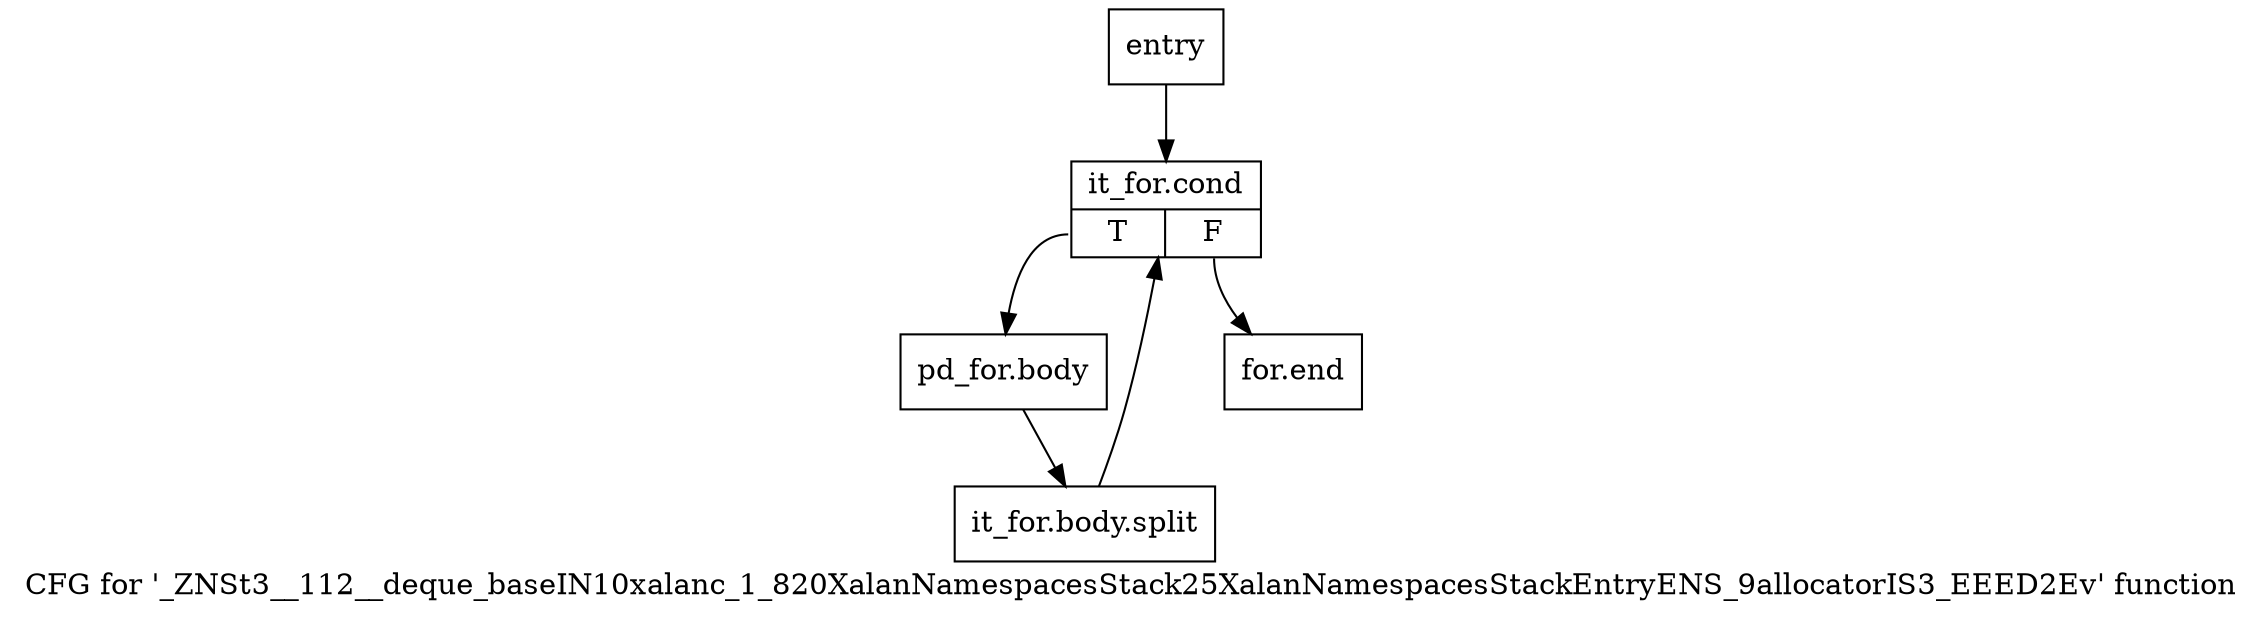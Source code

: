 digraph "CFG for '_ZNSt3__112__deque_baseIN10xalanc_1_820XalanNamespacesStack25XalanNamespacesStackEntryENS_9allocatorIS3_EEED2Ev' function" {
	label="CFG for '_ZNSt3__112__deque_baseIN10xalanc_1_820XalanNamespacesStack25XalanNamespacesStackEntryENS_9allocatorIS3_EEED2Ev' function";

	Node0x5b5f470 [shape=record,label="{entry}"];
	Node0x5b5f470 -> Node0x5b5f4c0;
	Node0x5b5f4c0 [shape=record,label="{it_for.cond|{<s0>T|<s1>F}}"];
	Node0x5b5f4c0:s0 -> Node0x5b5f510;
	Node0x5b5f4c0:s1 -> Node0x5b5fb30;
	Node0x5b5f510 [shape=record,label="{pd_for.body}"];
	Node0x5b5f510 -> Node0xb6efb30;
	Node0xb6efb30 [shape=record,label="{it_for.body.split}"];
	Node0xb6efb30 -> Node0x5b5f4c0;
	Node0x5b5fb30 [shape=record,label="{for.end}"];
}
